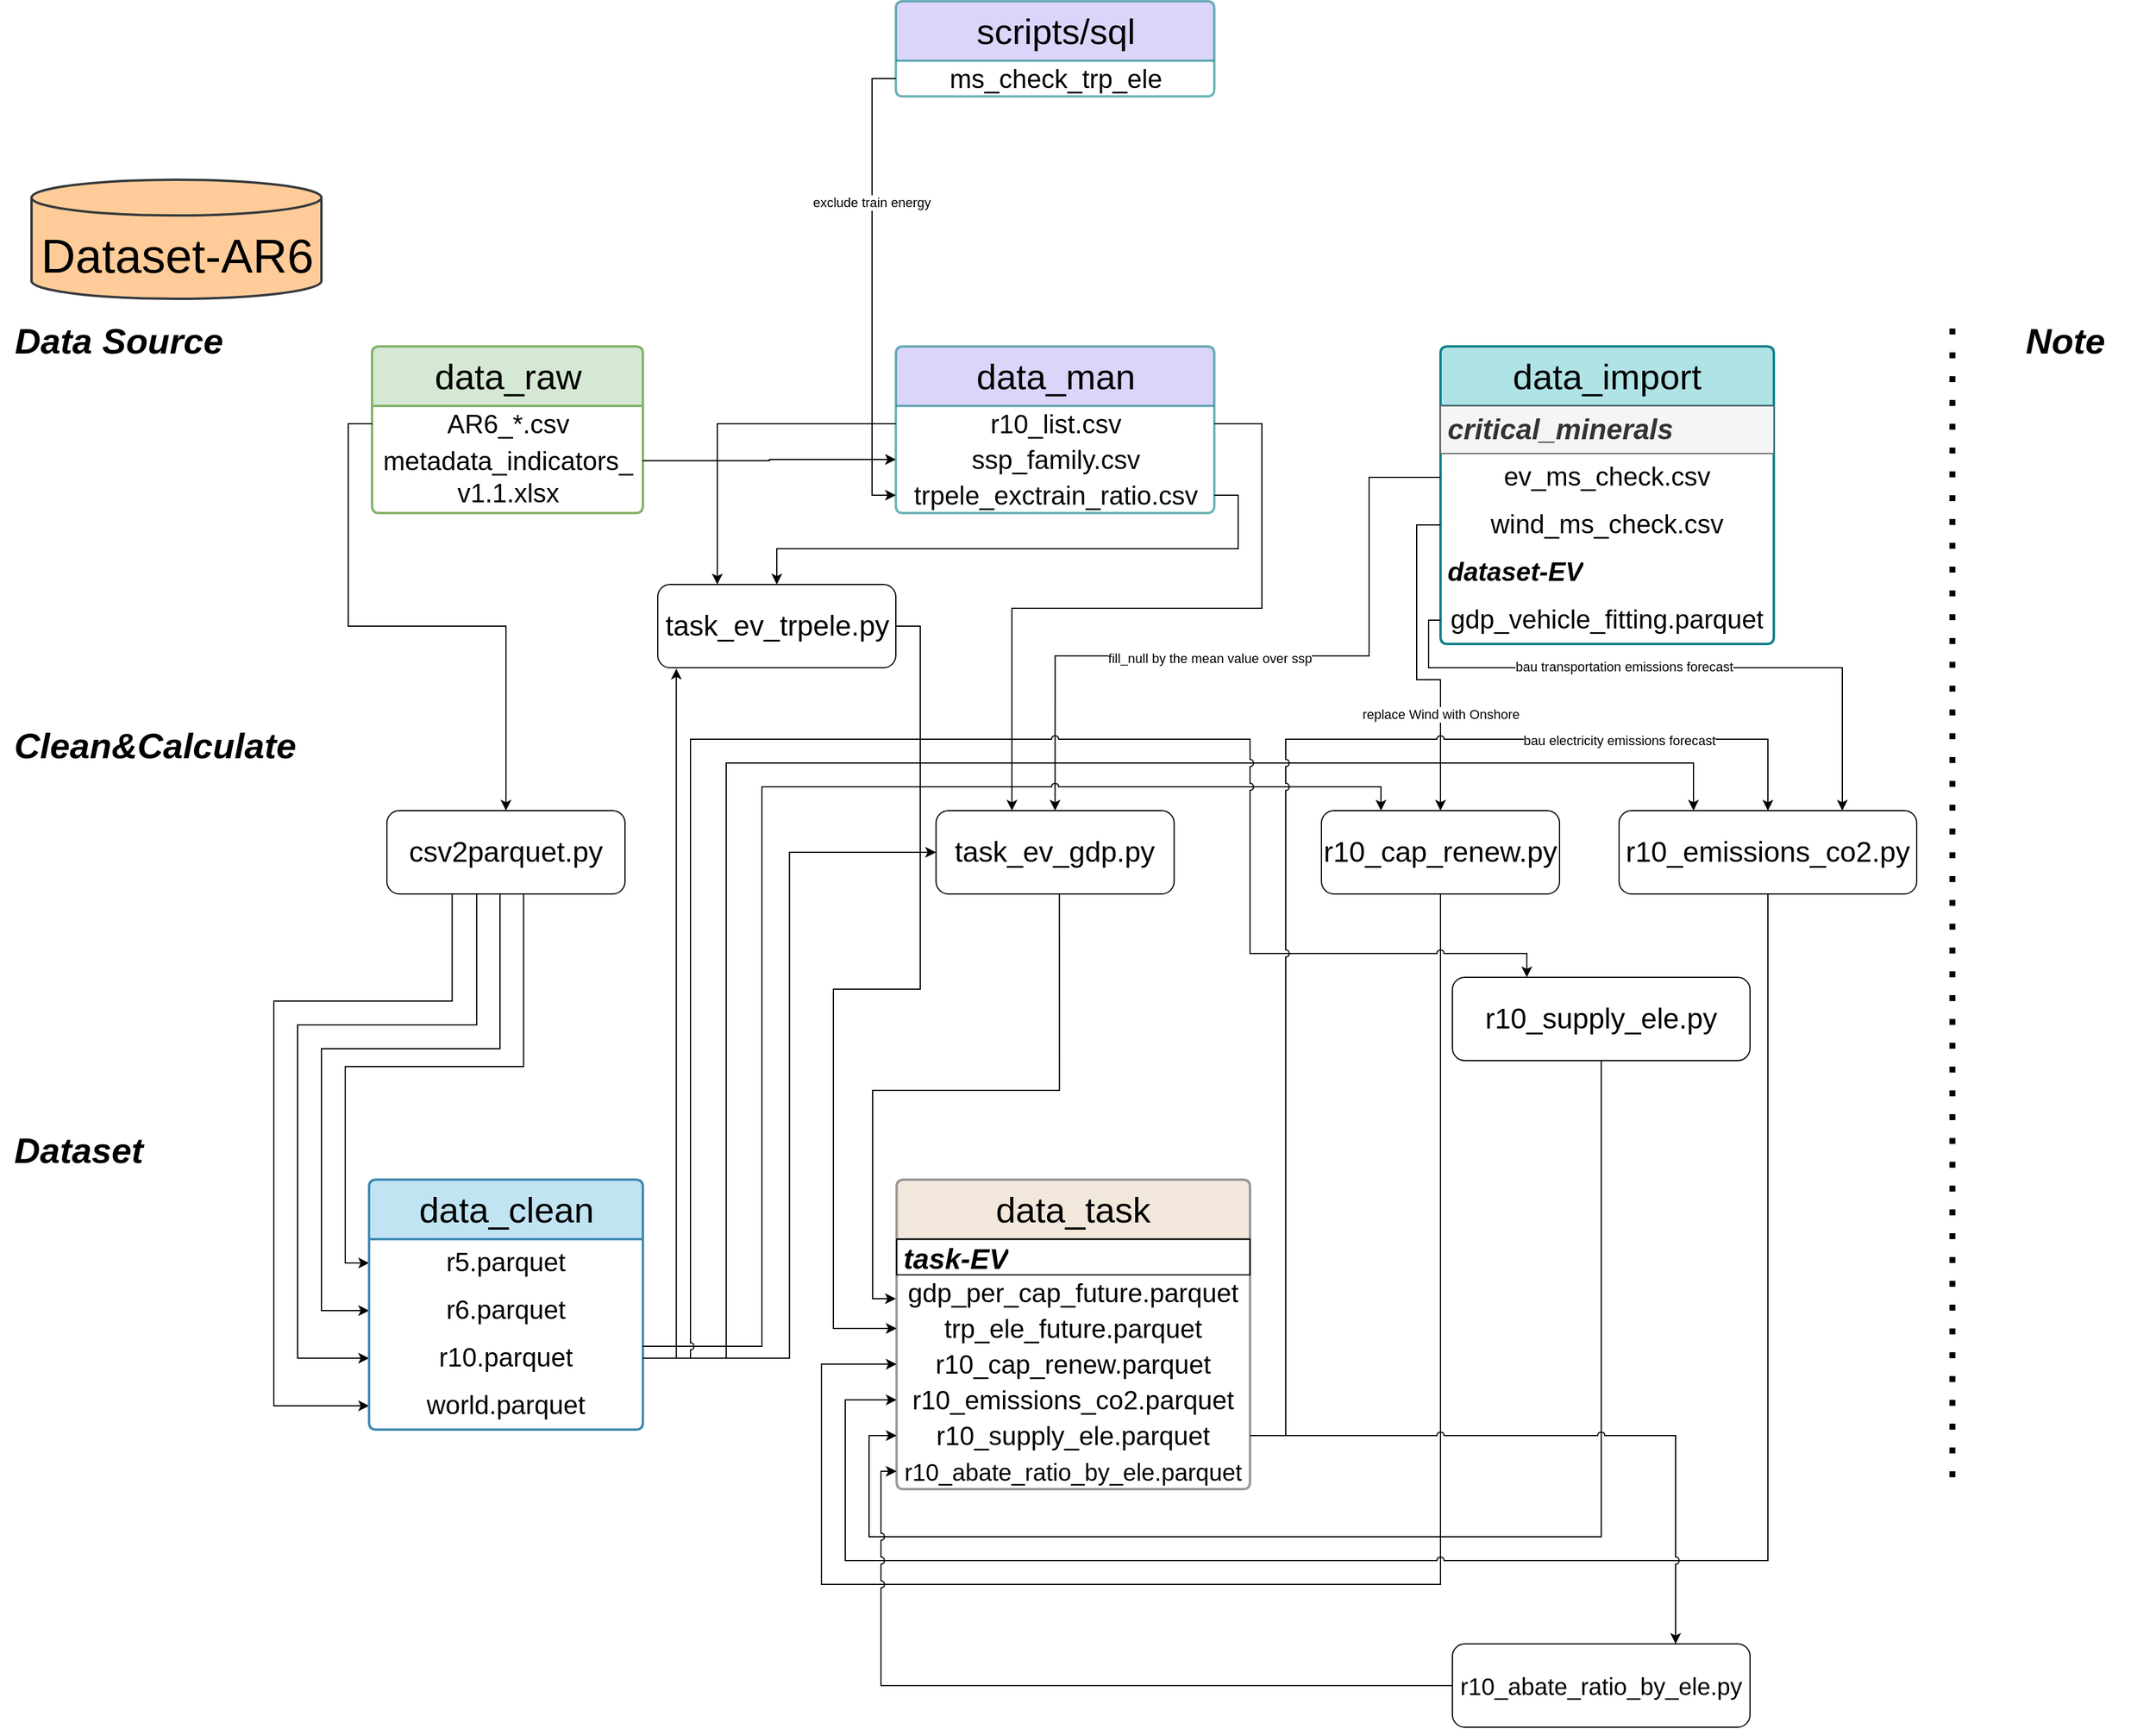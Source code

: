 <mxfile version="24.4.0" type="device">
  <diagram id="C5RBs43oDa-KdzZeNtuy" name="Page-1">
    <mxGraphModel dx="2765" dy="2904" grid="1" gridSize="10" guides="1" tooltips="1" connect="1" arrows="1" fold="1" page="1" pageScale="1" pageWidth="900" pageHeight="1600" math="0" shadow="0">
      <root>
        <mxCell id="WIyWlLk6GJQsqaUBKTNV-0" />
        <mxCell id="WIyWlLk6GJQsqaUBKTNV-1" parent="WIyWlLk6GJQsqaUBKTNV-0" />
        <mxCell id="0oKWe1tTrNoSyfwkLrH9-1" value="&lt;font style=&quot;font-size: 30px;&quot;&gt;&lt;i&gt;&lt;b&gt;Data Source&lt;/b&gt;&lt;/i&gt;&lt;/font&gt;" style="text;html=1;strokeColor=none;fillColor=none;align=center;verticalAlign=middle;whiteSpace=wrap;rounded=0;strokeWidth=10;movable=1;resizable=1;rotatable=1;deletable=1;editable=1;locked=0;connectable=1;" parent="WIyWlLk6GJQsqaUBKTNV-1" vertex="1">
          <mxGeometry x="-10" width="200" height="30" as="geometry" />
        </mxCell>
        <mxCell id="0oKWe1tTrNoSyfwkLrH9-2" value="&lt;font style=&quot;font-size: 30px;&quot;&gt;&lt;i&gt;&lt;b&gt;Dataset&lt;/b&gt;&lt;/i&gt;&lt;/font&gt;" style="text;html=1;strokeColor=none;fillColor=none;align=left;verticalAlign=middle;whiteSpace=wrap;rounded=0;strokeWidth=10;movable=1;resizable=1;rotatable=1;deletable=1;editable=1;locked=0;connectable=1;" parent="WIyWlLk6GJQsqaUBKTNV-1" vertex="1">
          <mxGeometry y="680" width="240" height="30" as="geometry" />
        </mxCell>
        <mxCell id="0oKWe1tTrNoSyfwkLrH9-3" value="&lt;font style=&quot;font-size: 30px;&quot;&gt;&lt;i&gt;&lt;b&gt;Clean&amp;amp;Calculate&lt;br&gt;&lt;/b&gt;&lt;/i&gt;&lt;/font&gt;" style="text;html=1;strokeColor=none;fillColor=none;align=left;verticalAlign=middle;whiteSpace=wrap;rounded=0;strokeWidth=10;movable=1;resizable=1;rotatable=1;deletable=1;editable=1;locked=0;connectable=1;" parent="WIyWlLk6GJQsqaUBKTNV-1" vertex="1">
          <mxGeometry y="340" width="200" height="30" as="geometry" />
        </mxCell>
        <mxCell id="l6j2kZSarTpanr10Rrqj-15" style="edgeStyle=orthogonalEdgeStyle;rounded=0;orthogonalLoop=1;jettySize=auto;html=1;exitX=0.574;exitY=0.995;exitDx=0;exitDy=0;entryX=0;entryY=0.5;entryDx=0;entryDy=0;fontFamily=Helvetica;fontSize=12;fontColor=default;fontStyle=0;exitPerimeter=0;" parent="WIyWlLk6GJQsqaUBKTNV-1" source="0oKWe1tTrNoSyfwkLrH9-20" target="l6j2kZSarTpanr10Rrqj-5" edge="1">
          <mxGeometry relative="1" as="geometry">
            <Array as="points">
              <mxPoint x="430" y="625" />
              <mxPoint x="280" y="625" />
              <mxPoint x="280" y="790" />
            </Array>
          </mxGeometry>
        </mxCell>
        <mxCell id="l6j2kZSarTpanr10Rrqj-16" style="edgeStyle=orthogonalEdgeStyle;rounded=0;orthogonalLoop=1;jettySize=auto;html=1;exitX=0.475;exitY=0.999;exitDx=0;exitDy=0;entryX=0;entryY=0.5;entryDx=0;entryDy=0;fontFamily=Helvetica;fontSize=12;fontColor=default;fontStyle=0;exitPerimeter=0;" parent="WIyWlLk6GJQsqaUBKTNV-1" source="0oKWe1tTrNoSyfwkLrH9-20" target="l6j2kZSarTpanr10Rrqj-12" edge="1">
          <mxGeometry relative="1" as="geometry">
            <Array as="points">
              <mxPoint x="410" y="610" />
              <mxPoint x="260" y="610" />
              <mxPoint x="260" y="830" />
            </Array>
          </mxGeometry>
        </mxCell>
        <mxCell id="l6j2kZSarTpanr10Rrqj-17" style="edgeStyle=orthogonalEdgeStyle;rounded=0;orthogonalLoop=1;jettySize=auto;html=1;exitX=0.377;exitY=0.999;exitDx=0;exitDy=0;entryX=0;entryY=0.5;entryDx=0;entryDy=0;fontFamily=Helvetica;fontSize=12;fontColor=default;fontStyle=0;exitPerimeter=0;" parent="WIyWlLk6GJQsqaUBKTNV-1" source="0oKWe1tTrNoSyfwkLrH9-20" target="l6j2kZSarTpanr10Rrqj-11" edge="1">
          <mxGeometry relative="1" as="geometry">
            <Array as="points">
              <mxPoint x="390" y="590" />
              <mxPoint x="240" y="590" />
              <mxPoint x="240" y="870" />
            </Array>
          </mxGeometry>
        </mxCell>
        <mxCell id="l6j2kZSarTpanr10Rrqj-18" style="edgeStyle=orthogonalEdgeStyle;rounded=0;orthogonalLoop=1;jettySize=auto;html=1;exitX=0.274;exitY=1.001;exitDx=0;exitDy=0;entryX=0;entryY=0.5;entryDx=0;entryDy=0;fontFamily=Helvetica;fontSize=12;fontColor=default;fontStyle=0;exitPerimeter=0;" parent="WIyWlLk6GJQsqaUBKTNV-1" source="0oKWe1tTrNoSyfwkLrH9-20" target="l6j2kZSarTpanr10Rrqj-10" edge="1">
          <mxGeometry relative="1" as="geometry">
            <Array as="points">
              <mxPoint x="370" y="570" />
              <mxPoint x="220" y="570" />
              <mxPoint x="220" y="910" />
            </Array>
          </mxGeometry>
        </mxCell>
        <mxCell id="0oKWe1tTrNoSyfwkLrH9-20" value="&lt;font style=&quot;font-size: 24px;&quot;&gt;csv2parquet.py&lt;/font&gt;" style="rounded=1;whiteSpace=wrap;html=1;movable=1;resizable=1;rotatable=1;deletable=1;editable=1;locked=0;connectable=1;" parent="WIyWlLk6GJQsqaUBKTNV-1" vertex="1">
          <mxGeometry x="315" y="410" width="200" height="70" as="geometry" />
        </mxCell>
        <mxCell id="l6j2kZSarTpanr10Rrqj-19" style="edgeStyle=orthogonalEdgeStyle;rounded=0;orthogonalLoop=1;jettySize=auto;html=1;exitX=0.518;exitY=0.998;exitDx=0;exitDy=0;entryX=-0.002;entryY=0.682;entryDx=0;entryDy=0;fontFamily=Helvetica;fontSize=12;fontColor=default;fontStyle=0;exitPerimeter=0;entryPerimeter=0;" parent="WIyWlLk6GJQsqaUBKTNV-1" source="0oKWe1tTrNoSyfwkLrH9-21" target="JrNvIuVscIgdc6tEjQwo-32" edge="1">
          <mxGeometry relative="1" as="geometry">
            <Array as="points">
              <mxPoint x="880" y="645" />
              <mxPoint x="723" y="645" />
              <mxPoint x="723" y="820" />
              <mxPoint x="743" y="820" />
            </Array>
          </mxGeometry>
        </mxCell>
        <mxCell id="0oKWe1tTrNoSyfwkLrH9-21" value="&lt;font style=&quot;font-size: 24px;&quot;&gt;task_ev_gdp.py&lt;/font&gt;" style="rounded=1;whiteSpace=wrap;html=1;movable=1;resizable=1;rotatable=1;deletable=1;editable=1;locked=0;connectable=1;" parent="WIyWlLk6GJQsqaUBKTNV-1" vertex="1">
          <mxGeometry x="776.25" y="410" width="200" height="70" as="geometry" />
        </mxCell>
        <mxCell id="JrNvIuVscIgdc6tEjQwo-0" value="&lt;font style=&quot;font-size: 30px;&quot;&gt;&lt;i&gt;&lt;b&gt;Note&lt;/b&gt;&lt;/i&gt;&lt;/font&gt;" style="text;html=1;strokeColor=none;fillColor=none;align=center;verticalAlign=middle;whiteSpace=wrap;rounded=0;strokeWidth=10;movable=1;resizable=1;rotatable=1;deletable=1;editable=1;locked=0;connectable=1;" parent="WIyWlLk6GJQsqaUBKTNV-1" vertex="1">
          <mxGeometry x="1650" width="150" height="30" as="geometry" />
        </mxCell>
        <mxCell id="JrNvIuVscIgdc6tEjQwo-1" value="" style="endArrow=none;dashed=1;html=1;dashPattern=1 3;strokeWidth=5;rounded=0;movable=1;resizable=1;rotatable=1;deletable=1;editable=1;locked=0;connectable=1;" parent="WIyWlLk6GJQsqaUBKTNV-1" edge="1">
          <mxGeometry width="50" height="50" relative="1" as="geometry">
            <mxPoint x="1630" y="970" as="sourcePoint" />
            <mxPoint x="1630" as="targetPoint" />
          </mxGeometry>
        </mxCell>
        <mxCell id="JrNvIuVscIgdc6tEjQwo-7" value="&lt;span style=&quot;font-size: 30px;&quot;&gt;data_raw&lt;/span&gt;" style="swimlane;fontStyle=0;childLayout=stackLayout;horizontal=1;startSize=50;horizontalStack=0;resizeParent=1;resizeParentMax=0;resizeLast=0;collapsible=1;marginBottom=0;whiteSpace=wrap;html=1;fillColor=#d5e8d4;strokeColor=#82b366;rounded=1;align=center;fillStyle=auto;strokeWidth=2;shadow=0;dashed=0;arcSize=4;swimlaneLine=1;movable=1;resizable=1;rotatable=1;deletable=1;editable=1;locked=0;connectable=1;" parent="WIyWlLk6GJQsqaUBKTNV-1" vertex="1">
          <mxGeometry x="302.5" y="20" width="227.5" height="140" as="geometry">
            <mxRectangle x="675" y="30" width="60" height="30" as="alternateBounds" />
          </mxGeometry>
        </mxCell>
        <mxCell id="JrNvIuVscIgdc6tEjQwo-8" value="&lt;font style=&quot;font-size: 22px;&quot;&gt;AR6_*.csv&lt;/font&gt;" style="text;strokeColor=none;fillColor=none;align=center;verticalAlign=middle;spacingLeft=4;spacingRight=4;overflow=hidden;points=[[0,0.5],[1,0.5]];portConstraint=eastwest;rotatable=1;html=1;whiteSpace=wrap;movable=1;resizable=1;deletable=1;editable=1;locked=0;connectable=1;" parent="JrNvIuVscIgdc6tEjQwo-7" vertex="1">
          <mxGeometry y="50" width="227.5" height="30" as="geometry" />
        </mxCell>
        <mxCell id="Oqe_XEmxXoJDFeqlqnIJ-4" value="&lt;span style=&quot;font-size: 22px;&quot;&gt;metadata_indicators&lt;/span&gt;&lt;span style=&quot;font-size: 22px; background-color: initial;&quot;&gt;_&lt;/span&gt;&lt;div&gt;&lt;span style=&quot;font-size: 22px; background-color: initial;&quot;&gt;v1.1.xlsx&lt;/span&gt;&lt;/div&gt;" style="text;strokeColor=none;fillColor=none;align=center;verticalAlign=middle;spacingLeft=4;spacingRight=4;overflow=hidden;points=[[0,0.5],[1,0.5]];portConstraint=eastwest;rotatable=1;html=1;whiteSpace=wrap;dashed=1;movable=1;resizable=1;deletable=1;editable=1;locked=0;connectable=1;" parent="JrNvIuVscIgdc6tEjQwo-7" vertex="1">
          <mxGeometry y="80" width="227.5" height="60" as="geometry" />
        </mxCell>
        <mxCell id="JrNvIuVscIgdc6tEjQwo-17" value="&lt;span style=&quot;font-size: 30px;&quot;&gt;data_man&lt;/span&gt;" style="swimlane;fontStyle=0;childLayout=stackLayout;horizontal=1;startSize=50;horizontalStack=0;resizeParent=1;resizeParentMax=0;resizeLast=0;collapsible=1;marginBottom=0;whiteSpace=wrap;html=1;fillColor=#C4B9F7;strokeColor=#0e8088;rounded=1;align=center;fillStyle=auto;opacity=60;arcSize=4;strokeWidth=2;movable=1;resizable=1;rotatable=1;deletable=1;editable=1;locked=0;connectable=1;" parent="WIyWlLk6GJQsqaUBKTNV-1" vertex="1">
          <mxGeometry x="742.5" y="20" width="267.5" height="140" as="geometry">
            <mxRectangle x="675" y="30" width="60" height="30" as="alternateBounds" />
          </mxGeometry>
        </mxCell>
        <mxCell id="JrNvIuVscIgdc6tEjQwo-18" value="&lt;font style=&quot;font-size: 22px;&quot;&gt;r10_list.csv&lt;/font&gt;" style="text;strokeColor=none;fillColor=none;align=center;verticalAlign=middle;spacingLeft=4;spacingRight=4;overflow=hidden;points=[[0,0.5],[1,0.5]];portConstraint=eastwest;rotatable=1;whiteSpace=wrap;html=1;movable=1;resizable=1;deletable=1;editable=1;locked=0;connectable=1;" parent="JrNvIuVscIgdc6tEjQwo-17" vertex="1">
          <mxGeometry y="50" width="267.5" height="30" as="geometry" />
        </mxCell>
        <mxCell id="JrNvIuVscIgdc6tEjQwo-19" value="&lt;span style=&quot;font-size: 22px;&quot;&gt;ssp_family.csv&lt;/span&gt;" style="text;strokeColor=none;fillColor=none;align=center;verticalAlign=middle;spacingLeft=4;spacingRight=4;overflow=hidden;points=[[0,0.5],[1,0.5]];portConstraint=eastwest;rotatable=1;whiteSpace=wrap;html=1;movable=1;resizable=1;deletable=1;editable=1;locked=0;connectable=1;" parent="JrNvIuVscIgdc6tEjQwo-17" vertex="1">
          <mxGeometry y="80" width="267.5" height="30" as="geometry" />
        </mxCell>
        <mxCell id="-xaaVBkuVfxb9OmL_IhR-3" value="&lt;span style=&quot;font-size: 22px;&quot;&gt;trpele_exctrain_ratio.csv&lt;/span&gt;" style="text;strokeColor=none;fillColor=none;align=center;verticalAlign=middle;spacingLeft=4;spacingRight=4;overflow=hidden;points=[[0,0.5],[1,0.5]];portConstraint=eastwest;rotatable=1;whiteSpace=wrap;html=1;movable=1;resizable=1;deletable=1;editable=1;locked=0;connectable=1;" parent="JrNvIuVscIgdc6tEjQwo-17" vertex="1">
          <mxGeometry y="110" width="267.5" height="30" as="geometry" />
        </mxCell>
        <mxCell id="JrNvIuVscIgdc6tEjQwo-23" value="&lt;span style=&quot;font-size: 30px;&quot;&gt;data_import&lt;/span&gt;" style="swimlane;fontStyle=0;childLayout=stackLayout;horizontal=1;startSize=50;horizontalStack=0;resizeParent=1;resizeParentMax=0;resizeLast=0;collapsible=1;marginBottom=0;whiteSpace=wrap;html=1;fillColor=#b0e3e6;strokeColor=#0e8088;rounded=1;align=center;fillStyle=auto;strokeWidth=2;shadow=0;dashed=0;arcSize=4;movable=1;resizable=1;rotatable=1;deletable=1;editable=1;locked=0;connectable=1;" parent="WIyWlLk6GJQsqaUBKTNV-1" vertex="1">
          <mxGeometry x="1200" y="20" width="280" height="250" as="geometry">
            <mxRectangle x="675" y="30" width="60" height="30" as="alternateBounds" />
          </mxGeometry>
        </mxCell>
        <mxCell id="Oqe_XEmxXoJDFeqlqnIJ-7" value="&lt;span style=&quot;font-size: 24px;&quot;&gt;&lt;b&gt;&lt;i&gt;critical_minerals&lt;/i&gt;&lt;/b&gt;&lt;/span&gt;" style="text;strokeColor=#666666;fillColor=#f5f5f5;align=left;verticalAlign=middle;spacingLeft=4;spacingRight=4;overflow=hidden;points=[[0,0.5],[1,0.5]];portConstraint=eastwest;rotatable=1;whiteSpace=wrap;html=1;fontColor=#333333;movable=1;resizable=1;deletable=1;editable=1;locked=0;connectable=1;" parent="JrNvIuVscIgdc6tEjQwo-23" vertex="1">
          <mxGeometry y="50" width="280" height="40" as="geometry" />
        </mxCell>
        <mxCell id="JrNvIuVscIgdc6tEjQwo-24" value="&lt;span style=&quot;font-size: 22px;&quot;&gt;ev_ms_check.csv&lt;/span&gt;" style="text;strokeColor=none;fillColor=none;align=center;verticalAlign=middle;spacingLeft=4;spacingRight=4;overflow=hidden;points=[[0,0.5],[1,0.5]];portConstraint=eastwest;rotatable=1;whiteSpace=wrap;html=1;movable=1;resizable=1;deletable=1;editable=1;locked=0;connectable=1;" parent="JrNvIuVscIgdc6tEjQwo-23" vertex="1">
          <mxGeometry y="90" width="280" height="40" as="geometry" />
        </mxCell>
        <mxCell id="Gre75DiJgPlvR9Xtig7I-0" value="&lt;font style=&quot;font-size: 22px;&quot;&gt;wind_ms_check.csv&lt;/font&gt;" style="text;strokeColor=none;fillColor=none;align=center;verticalAlign=middle;spacingLeft=4;spacingRight=4;overflow=hidden;points=[[0,0.5],[1,0.5]];portConstraint=eastwest;rotatable=1;whiteSpace=wrap;html=1;movable=1;resizable=1;deletable=1;editable=1;locked=0;connectable=1;" parent="JrNvIuVscIgdc6tEjQwo-23" vertex="1">
          <mxGeometry y="130" width="280" height="40" as="geometry" />
        </mxCell>
        <mxCell id="vp8Tbyd7pMvJ9NzgtoG--0" value="&lt;font style=&quot;font-size: 22px;&quot;&gt;&lt;i&gt;&lt;b&gt;dataset-EV&lt;/b&gt;&lt;/i&gt;&lt;/font&gt;" style="text;strokeColor=none;fillColor=none;align=left;verticalAlign=middle;spacingLeft=4;spacingRight=4;overflow=hidden;points=[[0,0.5],[1,0.5]];portConstraint=eastwest;rotatable=1;whiteSpace=wrap;html=1;movable=1;resizable=1;deletable=1;editable=1;locked=0;connectable=1;" parent="JrNvIuVscIgdc6tEjQwo-23" vertex="1">
          <mxGeometry y="170" width="280" height="40" as="geometry" />
        </mxCell>
        <mxCell id="vp8Tbyd7pMvJ9NzgtoG--1" value="&lt;font style=&quot;font-size: 22px;&quot;&gt;gdp_vehicle_fitting.parquet&lt;/font&gt;" style="text;strokeColor=none;fillColor=none;align=center;verticalAlign=middle;spacingLeft=4;spacingRight=4;overflow=hidden;points=[[0,0.5],[1,0.5]];portConstraint=eastwest;rotatable=1;whiteSpace=wrap;html=1;movable=1;resizable=1;deletable=1;editable=1;locked=0;connectable=1;" parent="JrNvIuVscIgdc6tEjQwo-23" vertex="1">
          <mxGeometry y="210" width="280" height="40" as="geometry" />
        </mxCell>
        <mxCell id="JrNvIuVscIgdc6tEjQwo-31" value="&lt;span style=&quot;font-size: 30px;&quot;&gt;data_task&lt;/span&gt;" style="swimlane;fontStyle=0;childLayout=stackLayout;horizontal=1;startSize=50;horizontalStack=0;resizeParent=1;resizeParentMax=0;resizeLast=0;collapsible=1;marginBottom=0;whiteSpace=wrap;html=1;fillColor=#eee3d3;strokeColor=#808080;rounded=1;align=center;fillStyle=auto;strokeWidth=2;shadow=0;dashed=0;arcSize=4;opacity=80;movable=1;resizable=1;rotatable=1;deletable=1;editable=1;locked=0;connectable=1;" parent="WIyWlLk6GJQsqaUBKTNV-1" vertex="1">
          <mxGeometry x="743.13" y="720" width="296.87" height="260" as="geometry">
            <mxRectangle x="675" y="30" width="60" height="30" as="alternateBounds" />
          </mxGeometry>
        </mxCell>
        <mxCell id="JrNvIuVscIgdc6tEjQwo-36" value="&lt;font style=&quot;font-size: 24px;&quot;&gt;&lt;b&gt;&lt;i&gt;task-EV&lt;/i&gt;&lt;/b&gt;&lt;/font&gt;" style="text;align=left;verticalAlign=middle;spacingLeft=4;spacingRight=4;overflow=hidden;points=[[0,0.5],[1,0.5]];portConstraint=eastwest;rotatable=1;whiteSpace=wrap;html=1;movable=1;resizable=1;deletable=1;editable=1;locked=0;connectable=1;strokeColor=default;" parent="JrNvIuVscIgdc6tEjQwo-31" vertex="1">
          <mxGeometry y="50" width="296.87" height="30" as="geometry" />
        </mxCell>
        <mxCell id="JrNvIuVscIgdc6tEjQwo-32" value="&lt;font style=&quot;font-size: 22px;&quot;&gt;gdp_per_cap_future.parquet&lt;/font&gt;" style="text;strokeColor=none;fillColor=none;align=center;verticalAlign=middle;spacingLeft=4;spacingRight=4;overflow=hidden;points=[[0,0.5],[1,0.5]];portConstraint=eastwest;rotatable=1;whiteSpace=wrap;html=1;movable=1;resizable=1;deletable=1;editable=1;locked=0;connectable=1;" parent="JrNvIuVscIgdc6tEjQwo-31" vertex="1">
          <mxGeometry y="80" width="296.87" height="30" as="geometry" />
        </mxCell>
        <mxCell id="JrNvIuVscIgdc6tEjQwo-35" value="&lt;span style=&quot;font-size: 22px;&quot;&gt;trp_ele_future.parquet&lt;/span&gt;" style="text;strokeColor=none;fillColor=none;align=center;verticalAlign=middle;spacingLeft=4;spacingRight=4;overflow=hidden;points=[[0,0.5],[1,0.5]];portConstraint=eastwest;rotatable=1;whiteSpace=wrap;html=1;movable=1;resizable=1;deletable=1;editable=1;locked=0;connectable=1;" parent="JrNvIuVscIgdc6tEjQwo-31" vertex="1">
          <mxGeometry y="110" width="296.87" height="30" as="geometry" />
        </mxCell>
        <mxCell id="Gre75DiJgPlvR9Xtig7I-3" value="&lt;font style=&quot;font-size: 22px;&quot;&gt;r10_cap_renew.parquet&lt;/font&gt;" style="text;strokeColor=none;fillColor=none;align=center;verticalAlign=middle;spacingLeft=4;spacingRight=4;overflow=hidden;points=[[0,0.5],[1,0.5]];portConstraint=eastwest;rotatable=1;whiteSpace=wrap;html=1;movable=1;resizable=1;deletable=1;editable=1;locked=0;connectable=1;" parent="JrNvIuVscIgdc6tEjQwo-31" vertex="1">
          <mxGeometry y="140" width="296.87" height="30" as="geometry" />
        </mxCell>
        <mxCell id="vCDFtPWUsNbvgMsKqto7-2" value="&lt;font style=&quot;font-size: 22px;&quot;&gt;r10_emissions_co2.parquet&lt;/font&gt;" style="text;strokeColor=none;fillColor=none;align=center;verticalAlign=middle;spacingLeft=4;spacingRight=4;overflow=hidden;points=[[0,0.5],[1,0.5]];portConstraint=eastwest;rotatable=1;whiteSpace=wrap;html=1;movable=1;resizable=1;deletable=1;editable=1;locked=0;connectable=1;" parent="JrNvIuVscIgdc6tEjQwo-31" vertex="1">
          <mxGeometry y="170" width="296.87" height="30" as="geometry" />
        </mxCell>
        <mxCell id="_KVM4wJjWl5wB7tFfBGT-2" value="&lt;font style=&quot;font-size: 22px;&quot;&gt;r10_supply_ele.parquet&lt;/font&gt;" style="text;strokeColor=none;fillColor=none;align=center;verticalAlign=middle;spacingLeft=4;spacingRight=4;overflow=hidden;points=[[0,0.5],[1,0.5]];portConstraint=eastwest;rotatable=1;whiteSpace=wrap;html=1;movable=1;resizable=1;deletable=1;editable=1;locked=0;connectable=1;" parent="JrNvIuVscIgdc6tEjQwo-31" vertex="1">
          <mxGeometry y="200" width="296.87" height="30" as="geometry" />
        </mxCell>
        <mxCell id="jrWQpnP9OYCeOpPCu_DK-0" value="&lt;font style=&quot;font-size: 20px;&quot;&gt;r10_abate_ratio_by_ele.parquet&lt;/font&gt;" style="text;strokeColor=none;fillColor=none;align=center;verticalAlign=middle;spacingLeft=4;spacingRight=4;overflow=hidden;points=[[0,0.5],[1,0.5]];portConstraint=eastwest;rotatable=1;whiteSpace=wrap;html=1;movable=1;resizable=1;deletable=1;editable=1;locked=0;connectable=1;" vertex="1" parent="JrNvIuVscIgdc6tEjQwo-31">
          <mxGeometry y="230" width="296.87" height="30" as="geometry" />
        </mxCell>
        <mxCell id="JrNvIuVscIgdc6tEjQwo-37" style="edgeStyle=orthogonalEdgeStyle;rounded=0;orthogonalLoop=1;jettySize=auto;html=1;exitX=1;exitY=0.5;exitDx=0;exitDy=0;entryX=0;entryY=0.5;entryDx=0;entryDy=0;" parent="WIyWlLk6GJQsqaUBKTNV-1" target="JrNvIuVscIgdc6tEjQwo-36" edge="1">
          <mxGeometry relative="1" as="geometry" />
        </mxCell>
        <mxCell id="Oqe_XEmxXoJDFeqlqnIJ-5" style="edgeStyle=orthogonalEdgeStyle;rounded=0;orthogonalLoop=1;jettySize=auto;html=1;exitX=0.999;exitY=0.267;exitDx=0;exitDy=0;entryX=0;entryY=0.5;entryDx=0;entryDy=0;movable=1;resizable=1;rotatable=1;deletable=1;editable=1;locked=0;connectable=1;exitPerimeter=0;" parent="WIyWlLk6GJQsqaUBKTNV-1" source="Oqe_XEmxXoJDFeqlqnIJ-4" target="JrNvIuVscIgdc6tEjQwo-19" edge="1">
          <mxGeometry relative="1" as="geometry" />
        </mxCell>
        <mxCell id="Oqe_XEmxXoJDFeqlqnIJ-31" value="&lt;span style=&quot;font-size: 40px; text-wrap: nowrap;&quot;&gt;Dataset-AR6&lt;/span&gt;" style="shape=cylinder3;whiteSpace=wrap;html=1;boundedLbl=1;backgroundOutline=1;size=15;fillColor=#ffcc99;strokeColor=#36393d;strokeWidth=2;perimeterSpacing=0;shadow=0;movable=1;resizable=1;rotatable=1;deletable=1;editable=1;locked=0;connectable=1;" parent="WIyWlLk6GJQsqaUBKTNV-1" vertex="1">
          <mxGeometry x="16.5" y="-120" width="243.5" height="100" as="geometry" />
        </mxCell>
        <mxCell id="l6j2kZSarTpanr10Rrqj-4" value="&lt;font style=&quot;font-size: 30px;&quot;&gt;data_clean&lt;/font&gt;" style="swimlane;fontStyle=0;childLayout=stackLayout;horizontal=1;startSize=50;fillColor=#c1e4f3;horizontalStack=0;resizeParent=1;resizeParentMax=0;resizeLast=0;collapsible=1;marginBottom=0;html=1;rounded=1;strokeColor=#3e8ab0;strokeWidth=2;arcSize=4;" parent="WIyWlLk6GJQsqaUBKTNV-1" vertex="1">
          <mxGeometry x="300" y="720" width="230" height="210" as="geometry" />
        </mxCell>
        <mxCell id="l6j2kZSarTpanr10Rrqj-5" value="&lt;font style=&quot;font-size: 22px;&quot;&gt;r5.parquet&lt;/font&gt;" style="text;strokeColor=none;fillColor=none;align=center;verticalAlign=top;spacingLeft=4;spacingRight=4;overflow=hidden;rotatable=0;points=[[0,0.5],[1,0.5]];portConstraint=eastwest;whiteSpace=wrap;html=1;" parent="l6j2kZSarTpanr10Rrqj-4" vertex="1">
          <mxGeometry y="50" width="230" height="40" as="geometry" />
        </mxCell>
        <mxCell id="l6j2kZSarTpanr10Rrqj-12" value="r6.parquet" style="text;strokeColor=none;fillColor=none;align=center;verticalAlign=top;spacingLeft=4;spacingRight=4;overflow=hidden;rotatable=0;points=[[0,0.5],[1,0.5]];portConstraint=eastwest;whiteSpace=wrap;html=1;fontSize=22;" parent="l6j2kZSarTpanr10Rrqj-4" vertex="1">
          <mxGeometry y="90" width="230" height="40" as="geometry" />
        </mxCell>
        <mxCell id="l6j2kZSarTpanr10Rrqj-11" value="r10.parquet" style="text;strokeColor=none;fillColor=none;align=center;verticalAlign=top;spacingLeft=4;spacingRight=4;overflow=hidden;rotatable=0;points=[[0,0.5],[1,0.5]];portConstraint=eastwest;whiteSpace=wrap;html=1;fontSize=22;" parent="l6j2kZSarTpanr10Rrqj-4" vertex="1">
          <mxGeometry y="130" width="230" height="40" as="geometry" />
        </mxCell>
        <mxCell id="l6j2kZSarTpanr10Rrqj-10" value="world.parquet" style="text;strokeColor=none;fillColor=none;align=center;verticalAlign=top;spacingLeft=4;spacingRight=4;overflow=hidden;rotatable=0;points=[[0,0.5],[1,0.5]];portConstraint=eastwest;whiteSpace=wrap;html=1;fontSize=22;" parent="l6j2kZSarTpanr10Rrqj-4" vertex="1">
          <mxGeometry y="170" width="230" height="40" as="geometry" />
        </mxCell>
        <mxCell id="l6j2kZSarTpanr10Rrqj-14" style="edgeStyle=orthogonalEdgeStyle;rounded=0;orthogonalLoop=1;jettySize=auto;html=1;exitX=0;exitY=0.5;exitDx=0;exitDy=0;entryX=0.5;entryY=0;entryDx=0;entryDy=0;fontFamily=Helvetica;fontSize=12;fontColor=default;fontStyle=0;" parent="WIyWlLk6GJQsqaUBKTNV-1" source="JrNvIuVscIgdc6tEjQwo-8" target="0oKWe1tTrNoSyfwkLrH9-20" edge="1">
          <mxGeometry relative="1" as="geometry" />
        </mxCell>
        <mxCell id="l6j2kZSarTpanr10Rrqj-20" style="edgeStyle=orthogonalEdgeStyle;rounded=0;orthogonalLoop=1;jettySize=auto;html=1;exitX=1;exitY=0.5;exitDx=0;exitDy=0;entryX=0;entryY=0.5;entryDx=0;entryDy=0;fontFamily=Helvetica;fontSize=12;fontColor=default;fontStyle=0;" parent="WIyWlLk6GJQsqaUBKTNV-1" source="l6j2kZSarTpanr10Rrqj-11" target="0oKWe1tTrNoSyfwkLrH9-21" edge="1">
          <mxGeometry relative="1" as="geometry" />
        </mxCell>
        <mxCell id="ruidRaE3oW5yujKJYkYS-0" style="edgeStyle=orthogonalEdgeStyle;rounded=0;orthogonalLoop=1;jettySize=auto;html=1;exitX=0;exitY=0.5;exitDx=0;exitDy=0;entryX=0.5;entryY=0;entryDx=0;entryDy=0;" parent="WIyWlLk6GJQsqaUBKTNV-1" source="JrNvIuVscIgdc6tEjQwo-24" target="0oKWe1tTrNoSyfwkLrH9-21" edge="1">
          <mxGeometry relative="1" as="geometry">
            <Array as="points">
              <mxPoint x="1140" y="130" />
              <mxPoint x="1140" y="280" />
              <mxPoint x="876" y="280" />
            </Array>
          </mxGeometry>
        </mxCell>
        <mxCell id="rE_tgcfwb1M8M-m-agnx-0" value="fill_null by the mean value over ssp" style="edgeLabel;html=1;align=center;verticalAlign=middle;resizable=0;points=[];" parent="ruidRaE3oW5yujKJYkYS-0" vertex="1" connectable="0">
          <mxGeometry x="0.245" y="2" relative="1" as="geometry">
            <mxPoint x="32" as="offset" />
          </mxGeometry>
        </mxCell>
        <mxCell id="Gre75DiJgPlvR9Xtig7I-4" style="edgeStyle=orthogonalEdgeStyle;rounded=0;orthogonalLoop=1;jettySize=auto;html=1;exitX=0.5;exitY=1;exitDx=0;exitDy=0;entryX=0;entryY=0.5;entryDx=0;entryDy=0;" parent="WIyWlLk6GJQsqaUBKTNV-1" source="Gre75DiJgPlvR9Xtig7I-2" target="Gre75DiJgPlvR9Xtig7I-3" edge="1">
          <mxGeometry relative="1" as="geometry">
            <Array as="points">
              <mxPoint x="1200" y="1060" />
              <mxPoint x="680" y="1060" />
              <mxPoint x="680" y="875" />
            </Array>
          </mxGeometry>
        </mxCell>
        <mxCell id="Gre75DiJgPlvR9Xtig7I-2" value="&lt;font style=&quot;font-size: 24px;&quot;&gt;r10_cap_renew.py&lt;/font&gt;" style="rounded=1;whiteSpace=wrap;html=1;movable=1;resizable=1;rotatable=1;deletable=1;editable=1;locked=0;connectable=1;" parent="WIyWlLk6GJQsqaUBKTNV-1" vertex="1">
          <mxGeometry x="1100" y="410" width="200" height="70" as="geometry" />
        </mxCell>
        <mxCell id="Gre75DiJgPlvR9Xtig7I-1" style="edgeStyle=orthogonalEdgeStyle;rounded=0;orthogonalLoop=1;jettySize=auto;html=1;exitX=0;exitY=0.5;exitDx=0;exitDy=0;entryX=0.5;entryY=0;entryDx=0;entryDy=0;" parent="WIyWlLk6GJQsqaUBKTNV-1" source="Gre75DiJgPlvR9Xtig7I-0" target="Gre75DiJgPlvR9Xtig7I-2" edge="1">
          <mxGeometry relative="1" as="geometry">
            <mxPoint x="1170" y="430" as="targetPoint" />
          </mxGeometry>
        </mxCell>
        <mxCell id="Gre75DiJgPlvR9Xtig7I-6" value="replace Wind with Onshore" style="edgeLabel;html=1;align=center;verticalAlign=middle;resizable=0;points=[];" parent="Gre75DiJgPlvR9Xtig7I-1" vertex="1" connectable="0">
          <mxGeometry x="0.329" relative="1" as="geometry">
            <mxPoint y="13" as="offset" />
          </mxGeometry>
        </mxCell>
        <mxCell id="Gre75DiJgPlvR9Xtig7I-5" style="edgeStyle=orthogonalEdgeStyle;rounded=0;orthogonalLoop=1;jettySize=auto;html=1;entryX=0.25;entryY=0;entryDx=0;entryDy=0;jumpStyle=arc;" parent="WIyWlLk6GJQsqaUBKTNV-1" target="Gre75DiJgPlvR9Xtig7I-2" edge="1">
          <mxGeometry relative="1" as="geometry">
            <mxPoint x="530" y="860" as="sourcePoint" />
            <Array as="points">
              <mxPoint x="530" y="860" />
              <mxPoint x="630" y="860" />
              <mxPoint x="630" y="390" />
              <mxPoint x="1150" y="390" />
            </Array>
          </mxGeometry>
        </mxCell>
        <mxCell id="vCDFtPWUsNbvgMsKqto7-3" style="edgeStyle=orthogonalEdgeStyle;rounded=0;orthogonalLoop=1;jettySize=auto;html=1;exitX=0.5;exitY=1;exitDx=0;exitDy=0;entryX=0;entryY=0.5;entryDx=0;entryDy=0;jumpStyle=arc;" parent="WIyWlLk6GJQsqaUBKTNV-1" source="vCDFtPWUsNbvgMsKqto7-0" target="vCDFtPWUsNbvgMsKqto7-2" edge="1">
          <mxGeometry relative="1" as="geometry">
            <Array as="points">
              <mxPoint x="1475" y="1040" />
              <mxPoint x="700" y="1040" />
              <mxPoint x="700" y="905" />
            </Array>
          </mxGeometry>
        </mxCell>
        <mxCell id="vCDFtPWUsNbvgMsKqto7-0" value="&lt;font style=&quot;font-size: 24px;&quot;&gt;r10_emissions_co2.py&lt;/font&gt;" style="rounded=1;whiteSpace=wrap;html=1;movable=1;resizable=1;rotatable=1;deletable=1;editable=1;locked=0;connectable=1;" parent="WIyWlLk6GJQsqaUBKTNV-1" vertex="1">
          <mxGeometry x="1350" y="410" width="250" height="70" as="geometry" />
        </mxCell>
        <mxCell id="vCDFtPWUsNbvgMsKqto7-1" style="edgeStyle=orthogonalEdgeStyle;rounded=0;orthogonalLoop=1;jettySize=auto;html=1;exitX=1;exitY=0.5;exitDx=0;exitDy=0;entryX=0.25;entryY=0;entryDx=0;entryDy=0;" parent="WIyWlLk6GJQsqaUBKTNV-1" source="l6j2kZSarTpanr10Rrqj-11" target="vCDFtPWUsNbvgMsKqto7-0" edge="1">
          <mxGeometry relative="1" as="geometry">
            <mxPoint x="640.0" y="630" as="targetPoint" />
            <Array as="points">
              <mxPoint x="600" y="870" />
              <mxPoint x="600" y="370" />
              <mxPoint x="1413" y="370" />
            </Array>
          </mxGeometry>
        </mxCell>
        <mxCell id="_KVM4wJjWl5wB7tFfBGT-3" style="edgeStyle=orthogonalEdgeStyle;rounded=0;orthogonalLoop=1;jettySize=auto;html=1;exitX=0.5;exitY=1;exitDx=0;exitDy=0;entryX=0;entryY=0.5;entryDx=0;entryDy=0;" parent="WIyWlLk6GJQsqaUBKTNV-1" source="_KVM4wJjWl5wB7tFfBGT-0" target="_KVM4wJjWl5wB7tFfBGT-2" edge="1">
          <mxGeometry relative="1" as="geometry">
            <Array as="points">
              <mxPoint x="1335" y="1020" />
              <mxPoint x="720" y="1020" />
              <mxPoint x="720" y="935" />
            </Array>
          </mxGeometry>
        </mxCell>
        <mxCell id="_KVM4wJjWl5wB7tFfBGT-0" value="&lt;font style=&quot;font-size: 24px;&quot;&gt;r10_supply_ele.py&lt;/font&gt;" style="rounded=1;whiteSpace=wrap;html=1;movable=1;resizable=1;rotatable=1;deletable=1;editable=1;locked=0;connectable=1;" parent="WIyWlLk6GJQsqaUBKTNV-1" vertex="1">
          <mxGeometry x="1210" y="550" width="250" height="70" as="geometry" />
        </mxCell>
        <mxCell id="_KVM4wJjWl5wB7tFfBGT-1" style="edgeStyle=orthogonalEdgeStyle;rounded=0;orthogonalLoop=1;jettySize=auto;html=1;exitX=1;exitY=0.5;exitDx=0;exitDy=0;entryX=0.25;entryY=0;entryDx=0;entryDy=0;jumpStyle=arc;" parent="WIyWlLk6GJQsqaUBKTNV-1" source="l6j2kZSarTpanr10Rrqj-11" target="_KVM4wJjWl5wB7tFfBGT-0" edge="1">
          <mxGeometry relative="1" as="geometry">
            <Array as="points">
              <mxPoint x="570" y="870" />
              <mxPoint x="570" y="350" />
              <mxPoint x="1040" y="350" />
              <mxPoint x="1040" y="530" />
              <mxPoint x="1272" y="530" />
            </Array>
          </mxGeometry>
        </mxCell>
        <mxCell id="_KVM4wJjWl5wB7tFfBGT-4" style="edgeStyle=orthogonalEdgeStyle;rounded=0;orthogonalLoop=1;jettySize=auto;html=1;exitX=1;exitY=0.5;exitDx=0;exitDy=0;entryX=0.5;entryY=0;entryDx=0;entryDy=0;jumpStyle=arc;" parent="WIyWlLk6GJQsqaUBKTNV-1" source="_KVM4wJjWl5wB7tFfBGT-2" target="vCDFtPWUsNbvgMsKqto7-0" edge="1">
          <mxGeometry relative="1" as="geometry">
            <Array as="points">
              <mxPoint x="1070" y="935" />
              <mxPoint x="1070" y="350" />
              <mxPoint x="1475" y="350" />
            </Array>
          </mxGeometry>
        </mxCell>
        <mxCell id="vp8Tbyd7pMvJ9NzgtoG--4" value="bau electricity emissions forecast" style="edgeLabel;html=1;align=center;verticalAlign=middle;resizable=0;points=[];" parent="_KVM4wJjWl5wB7tFfBGT-4" vertex="1" connectable="0">
          <mxGeometry x="0.552" y="-1" relative="1" as="geometry">
            <mxPoint x="57" as="offset" />
          </mxGeometry>
        </mxCell>
        <mxCell id="vp8Tbyd7pMvJ9NzgtoG--2" style="edgeStyle=orthogonalEdgeStyle;rounded=0;orthogonalLoop=1;jettySize=auto;html=1;exitX=0;exitY=0.5;exitDx=0;exitDy=0;entryX=0.75;entryY=0;entryDx=0;entryDy=0;" parent="WIyWlLk6GJQsqaUBKTNV-1" source="vp8Tbyd7pMvJ9NzgtoG--1" target="vCDFtPWUsNbvgMsKqto7-0" edge="1">
          <mxGeometry relative="1" as="geometry">
            <Array as="points">
              <mxPoint x="1190" y="250" />
              <mxPoint x="1190" y="290" />
              <mxPoint x="1537" y="290" />
            </Array>
          </mxGeometry>
        </mxCell>
        <mxCell id="vp8Tbyd7pMvJ9NzgtoG--3" value="bau transportation emissions forecast" style="edgeLabel;html=1;align=center;verticalAlign=middle;resizable=0;points=[];" parent="vp8Tbyd7pMvJ9NzgtoG--2" vertex="1" connectable="0">
          <mxGeometry x="-0.175" y="1" relative="1" as="geometry">
            <mxPoint as="offset" />
          </mxGeometry>
        </mxCell>
        <mxCell id="-xaaVBkuVfxb9OmL_IhR-0" value="&lt;span style=&quot;font-size: 30px;&quot;&gt;scripts/sql&lt;/span&gt;" style="swimlane;fontStyle=0;childLayout=stackLayout;horizontal=1;startSize=50;horizontalStack=0;resizeParent=1;resizeParentMax=0;resizeLast=0;collapsible=1;marginBottom=0;whiteSpace=wrap;html=1;fillColor=#C4B9F7;strokeColor=#0e8088;rounded=1;align=center;fillStyle=auto;opacity=60;arcSize=4;strokeWidth=2;movable=1;resizable=1;rotatable=1;deletable=1;editable=1;locked=0;connectable=1;" parent="WIyWlLk6GJQsqaUBKTNV-1" vertex="1">
          <mxGeometry x="742.5" y="-270" width="267.5" height="80" as="geometry">
            <mxRectangle x="675" y="30" width="60" height="30" as="alternateBounds" />
          </mxGeometry>
        </mxCell>
        <mxCell id="-xaaVBkuVfxb9OmL_IhR-1" value="&lt;font style=&quot;font-size: 22px;&quot;&gt;ms_check_trp_ele&lt;/font&gt;" style="text;strokeColor=none;fillColor=none;align=center;verticalAlign=middle;spacingLeft=4;spacingRight=4;overflow=hidden;points=[[0,0.5],[1,0.5]];portConstraint=eastwest;rotatable=1;whiteSpace=wrap;html=1;movable=1;resizable=1;deletable=1;editable=1;locked=0;connectable=1;" parent="-xaaVBkuVfxb9OmL_IhR-0" vertex="1">
          <mxGeometry y="50" width="267.5" height="30" as="geometry" />
        </mxCell>
        <mxCell id="-xaaVBkuVfxb9OmL_IhR-4" style="edgeStyle=orthogonalEdgeStyle;rounded=0;orthogonalLoop=1;jettySize=auto;html=1;exitX=0;exitY=0.5;exitDx=0;exitDy=0;entryX=0;entryY=0.5;entryDx=0;entryDy=0;" parent="WIyWlLk6GJQsqaUBKTNV-1" source="-xaaVBkuVfxb9OmL_IhR-1" target="-xaaVBkuVfxb9OmL_IhR-3" edge="1">
          <mxGeometry relative="1" as="geometry" />
        </mxCell>
        <mxCell id="-xaaVBkuVfxb9OmL_IhR-12" value="exclude train energy" style="edgeLabel;html=1;align=center;verticalAlign=middle;resizable=0;points=[];" parent="-xaaVBkuVfxb9OmL_IhR-4" vertex="1" connectable="0">
          <mxGeometry x="-0.366" y="-1" relative="1" as="geometry">
            <mxPoint as="offset" />
          </mxGeometry>
        </mxCell>
        <mxCell id="-xaaVBkuVfxb9OmL_IhR-11" style="edgeStyle=orthogonalEdgeStyle;rounded=0;orthogonalLoop=1;jettySize=auto;html=1;exitX=1;exitY=0.5;exitDx=0;exitDy=0;entryX=0;entryY=0.5;entryDx=0;entryDy=0;" parent="WIyWlLk6GJQsqaUBKTNV-1" source="-xaaVBkuVfxb9OmL_IhR-5" target="JrNvIuVscIgdc6tEjQwo-35" edge="1">
          <mxGeometry relative="1" as="geometry">
            <Array as="points">
              <mxPoint x="763" y="255" />
              <mxPoint x="763" y="560" />
              <mxPoint x="690" y="560" />
              <mxPoint x="690" y="845" />
            </Array>
          </mxGeometry>
        </mxCell>
        <mxCell id="-xaaVBkuVfxb9OmL_IhR-5" value="&lt;font style=&quot;font-size: 24px;&quot;&gt;task_ev_trpele.py&lt;/font&gt;" style="rounded=1;whiteSpace=wrap;html=1;movable=1;resizable=1;rotatable=1;deletable=1;editable=1;locked=0;connectable=1;" parent="WIyWlLk6GJQsqaUBKTNV-1" vertex="1">
          <mxGeometry x="542.5" y="220" width="200" height="70" as="geometry" />
        </mxCell>
        <mxCell id="-xaaVBkuVfxb9OmL_IhR-6" style="edgeStyle=orthogonalEdgeStyle;rounded=0;orthogonalLoop=1;jettySize=auto;html=1;exitX=1;exitY=0.5;exitDx=0;exitDy=0;entryX=0.5;entryY=0;entryDx=0;entryDy=0;" parent="WIyWlLk6GJQsqaUBKTNV-1" source="-xaaVBkuVfxb9OmL_IhR-3" target="-xaaVBkuVfxb9OmL_IhR-5" edge="1">
          <mxGeometry relative="1" as="geometry" />
        </mxCell>
        <mxCell id="-xaaVBkuVfxb9OmL_IhR-7" style="edgeStyle=orthogonalEdgeStyle;rounded=0;orthogonalLoop=1;jettySize=auto;html=1;exitX=1;exitY=0.5;exitDx=0;exitDy=0;" parent="WIyWlLk6GJQsqaUBKTNV-1" source="JrNvIuVscIgdc6tEjQwo-18" edge="1">
          <mxGeometry relative="1" as="geometry">
            <mxPoint x="840" y="410" as="targetPoint" />
            <Array as="points">
              <mxPoint x="1050" y="85" />
              <mxPoint x="1050" y="240" />
              <mxPoint x="840" y="240" />
            </Array>
          </mxGeometry>
        </mxCell>
        <mxCell id="-xaaVBkuVfxb9OmL_IhR-8" style="edgeStyle=orthogonalEdgeStyle;rounded=0;orthogonalLoop=1;jettySize=auto;html=1;exitX=0;exitY=0.5;exitDx=0;exitDy=0;entryX=0.25;entryY=0;entryDx=0;entryDy=0;" parent="WIyWlLk6GJQsqaUBKTNV-1" source="JrNvIuVscIgdc6tEjQwo-18" target="-xaaVBkuVfxb9OmL_IhR-5" edge="1">
          <mxGeometry relative="1" as="geometry" />
        </mxCell>
        <mxCell id="-xaaVBkuVfxb9OmL_IhR-10" style="edgeStyle=orthogonalEdgeStyle;rounded=0;orthogonalLoop=1;jettySize=auto;html=1;exitX=1;exitY=0.5;exitDx=0;exitDy=0;entryX=0.078;entryY=1.01;entryDx=0;entryDy=0;entryPerimeter=0;" parent="WIyWlLk6GJQsqaUBKTNV-1" source="l6j2kZSarTpanr10Rrqj-11" target="-xaaVBkuVfxb9OmL_IhR-5" edge="1">
          <mxGeometry relative="1" as="geometry" />
        </mxCell>
        <mxCell id="jrWQpnP9OYCeOpPCu_DK-4" style="edgeStyle=orthogonalEdgeStyle;rounded=0;orthogonalLoop=1;jettySize=auto;html=1;exitX=0;exitY=0.5;exitDx=0;exitDy=0;entryX=0;entryY=0.5;entryDx=0;entryDy=0;jumpStyle=arc;" edge="1" parent="WIyWlLk6GJQsqaUBKTNV-1" source="jrWQpnP9OYCeOpPCu_DK-1" target="jrWQpnP9OYCeOpPCu_DK-0">
          <mxGeometry relative="1" as="geometry">
            <Array as="points">
              <mxPoint x="730" y="1145" />
              <mxPoint x="730" y="965" />
            </Array>
          </mxGeometry>
        </mxCell>
        <mxCell id="jrWQpnP9OYCeOpPCu_DK-1" value="&lt;font style=&quot;font-size: 20px;&quot;&gt;r10_abate_ratio_by_ele.py&lt;/font&gt;" style="rounded=1;whiteSpace=wrap;html=1;movable=1;resizable=1;rotatable=1;deletable=1;editable=1;locked=0;connectable=1;" vertex="1" parent="WIyWlLk6GJQsqaUBKTNV-1">
          <mxGeometry x="1210" y="1110" width="250" height="70" as="geometry" />
        </mxCell>
        <mxCell id="jrWQpnP9OYCeOpPCu_DK-3" style="edgeStyle=orthogonalEdgeStyle;rounded=0;orthogonalLoop=1;jettySize=auto;html=1;exitX=1;exitY=0.5;exitDx=0;exitDy=0;entryX=0.75;entryY=0;entryDx=0;entryDy=0;jumpStyle=arc;" edge="1" parent="WIyWlLk6GJQsqaUBKTNV-1" source="_KVM4wJjWl5wB7tFfBGT-2" target="jrWQpnP9OYCeOpPCu_DK-1">
          <mxGeometry relative="1" as="geometry" />
        </mxCell>
      </root>
    </mxGraphModel>
  </diagram>
</mxfile>
